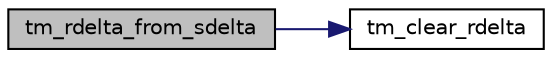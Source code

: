 digraph "tm_rdelta_from_sdelta"
{
 // INTERACTIVE_SVG=YES
 // LATEX_PDF_SIZE
  bgcolor="transparent";
  edge [fontname="Helvetica",fontsize="10",labelfontname="Helvetica",labelfontsize="10"];
  node [fontname="Helvetica",fontsize="10",shape=record];
  rankdir="LR";
  Node1 [label="tm_rdelta_from_sdelta",height=0.2,width=0.4,color="black", fillcolor="grey75", style="filled", fontcolor="black",tooltip="Convert a time difference in systick units into a real time difference."];
  Node1 -> Node2 [color="midnightblue",fontsize="10",style="solid",fontname="Helvetica"];
  Node2 [label="tm_clear_rdelta",height=0.2,width=0.4,color="black",URL="$time_8c.html#a56895961aa355ff23c287403e49833ac",tooltip="Clear a time_delta_t instance."];
}
